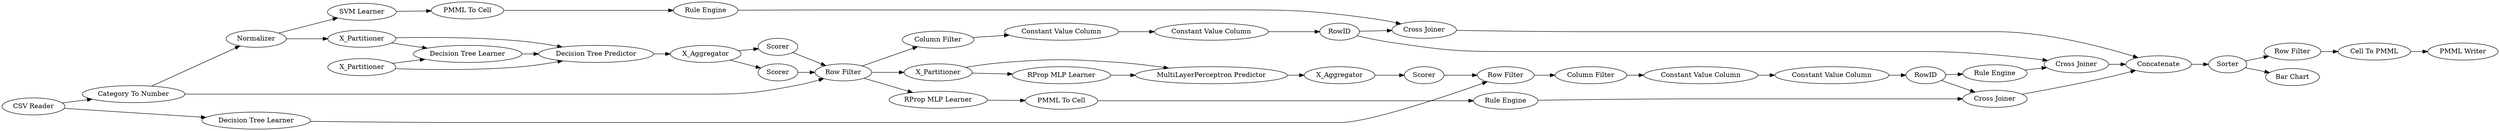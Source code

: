 digraph {
	313 -> 315
	297 -> 298
	293 -> 304
	315 -> 316
	307 -> 32
	13 -> 14
	9 -> 21
	21 -> 22
	8 -> 33
	7 -> 41
	22 -> 23
	307 -> 31
	12 -> 13
	41 -> 9
	18 -> 19
	2 -> 40
	9 -> 294
	293 -> 296
	31 -> 32
	14 -> 15
	17 -> 18
	25 -> 310
	11 -> 12
	310 -> 312
	10 -> 11
	10 -> 12
	295 -> 32
	40 -> 299
	290 -> 292
	32 -> 7
	298 -> 304
	33 -> 15
	312 -> 313
	304 -> 310
	19 -> 25
	15 -> 16
	295 -> 31
	8 -> 2
	34 -> 296
	9 -> 10
	39 -> 9
	7 -> 39
	296 -> 310
	312 -> 314
	40 -> 295
	19 -> 34
	294 -> 290
	23 -> 25
	2 -> 9
	292 -> 293
	299 -> 297
	16 -> 17
	292 [label="Constant Value Column"]
	7 [label=X_Aggregator]
	307 [label=X_Partitioner]
	9 [label="Row Filter"]
	304 [label="Cross Joiner"]
	21 [label="RProp MLP Learner"]
	18 [label="Constant Value Column"]
	8 [label="CSV Reader"]
	17 [label="Constant Value Column"]
	295 [label=X_Partitioner]
	19 [label=RowID]
	313 [label="Row Filter"]
	290 [label="Constant Value Column"]
	315 [label="Cell To PMML"]
	41 [label=Scorer]
	316 [label="PMML Writer"]
	31 [label="Decision Tree Learner"]
	15 [label="Row Filter"]
	25 [label="Cross Joiner"]
	10 [label=X_Partitioner]
	12 [label="MultiLayerPerceptron Predictor"]
	16 [label="Column Filter"]
	294 [label="Column Filter"]
	310 [label=Concatenate]
	22 [label="PMML To Cell"]
	299 [label="SVM Learner"]
	296 [label="Cross Joiner"]
	293 [label=RowID]
	23 [label="Rule Engine"]
	11 [label="RProp MLP Learner"]
	14 [label=Scorer]
	298 [label="Rule Engine"]
	314 [label="Bar Chart"]
	13 [label=X_Aggregator]
	34 [label="Rule Engine"]
	312 [label=Sorter]
	40 [label=Normalizer]
	39 [label=Scorer]
	33 [label="Decision Tree Learner"]
	32 [label="Decision Tree Predictor"]
	2 [label="Category To Number"]
	297 [label="PMML To Cell"]
	rankdir=LR
}
